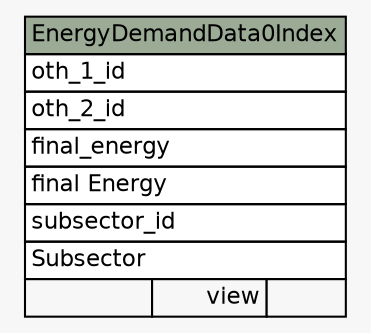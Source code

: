 // dot 2.38.0 on Windows 10 10.0
// SchemaSpy rev 590
digraph "EnergyDemandData0Index" {
  graph [
    rankdir="RL"
    bgcolor="#f7f7f7"
    nodesep="0.18"
    ranksep="0.46"
    fontname="Helvetica"
    fontsize="11"
  ];
  node [
    fontname="Helvetica"
    fontsize="11"
    shape="plaintext"
  ];
  edge [
    arrowsize="0.8"
  ];
  "EnergyDemandData0Index" [
    label=<
    <TABLE BORDER="0" CELLBORDER="1" CELLSPACING="0" BGCOLOR="#ffffff">
      <TR><TD COLSPAN="3" BGCOLOR="#9bab96" ALIGN="CENTER">EnergyDemandData0Index</TD></TR>
      <TR><TD PORT="oth_1_id" COLSPAN="3" ALIGN="LEFT">oth_1_id</TD></TR>
      <TR><TD PORT="oth_2_id" COLSPAN="3" ALIGN="LEFT">oth_2_id</TD></TR>
      <TR><TD PORT="final_energy" COLSPAN="3" ALIGN="LEFT">final_energy</TD></TR>
      <TR><TD PORT="final Energy" COLSPAN="3" ALIGN="LEFT">final Energy</TD></TR>
      <TR><TD PORT="subsector_id" COLSPAN="3" ALIGN="LEFT">subsector_id</TD></TR>
      <TR><TD PORT="Subsector" COLSPAN="3" ALIGN="LEFT">Subsector</TD></TR>
      <TR><TD ALIGN="LEFT" BGCOLOR="#f7f7f7">  </TD><TD ALIGN="RIGHT" BGCOLOR="#f7f7f7">view</TD><TD ALIGN="RIGHT" BGCOLOR="#f7f7f7">  </TD></TR>
    </TABLE>>
    URL="tables/EnergyDemandData0Index.html"
    tooltip="EnergyDemandData0Index"
  ];
}
